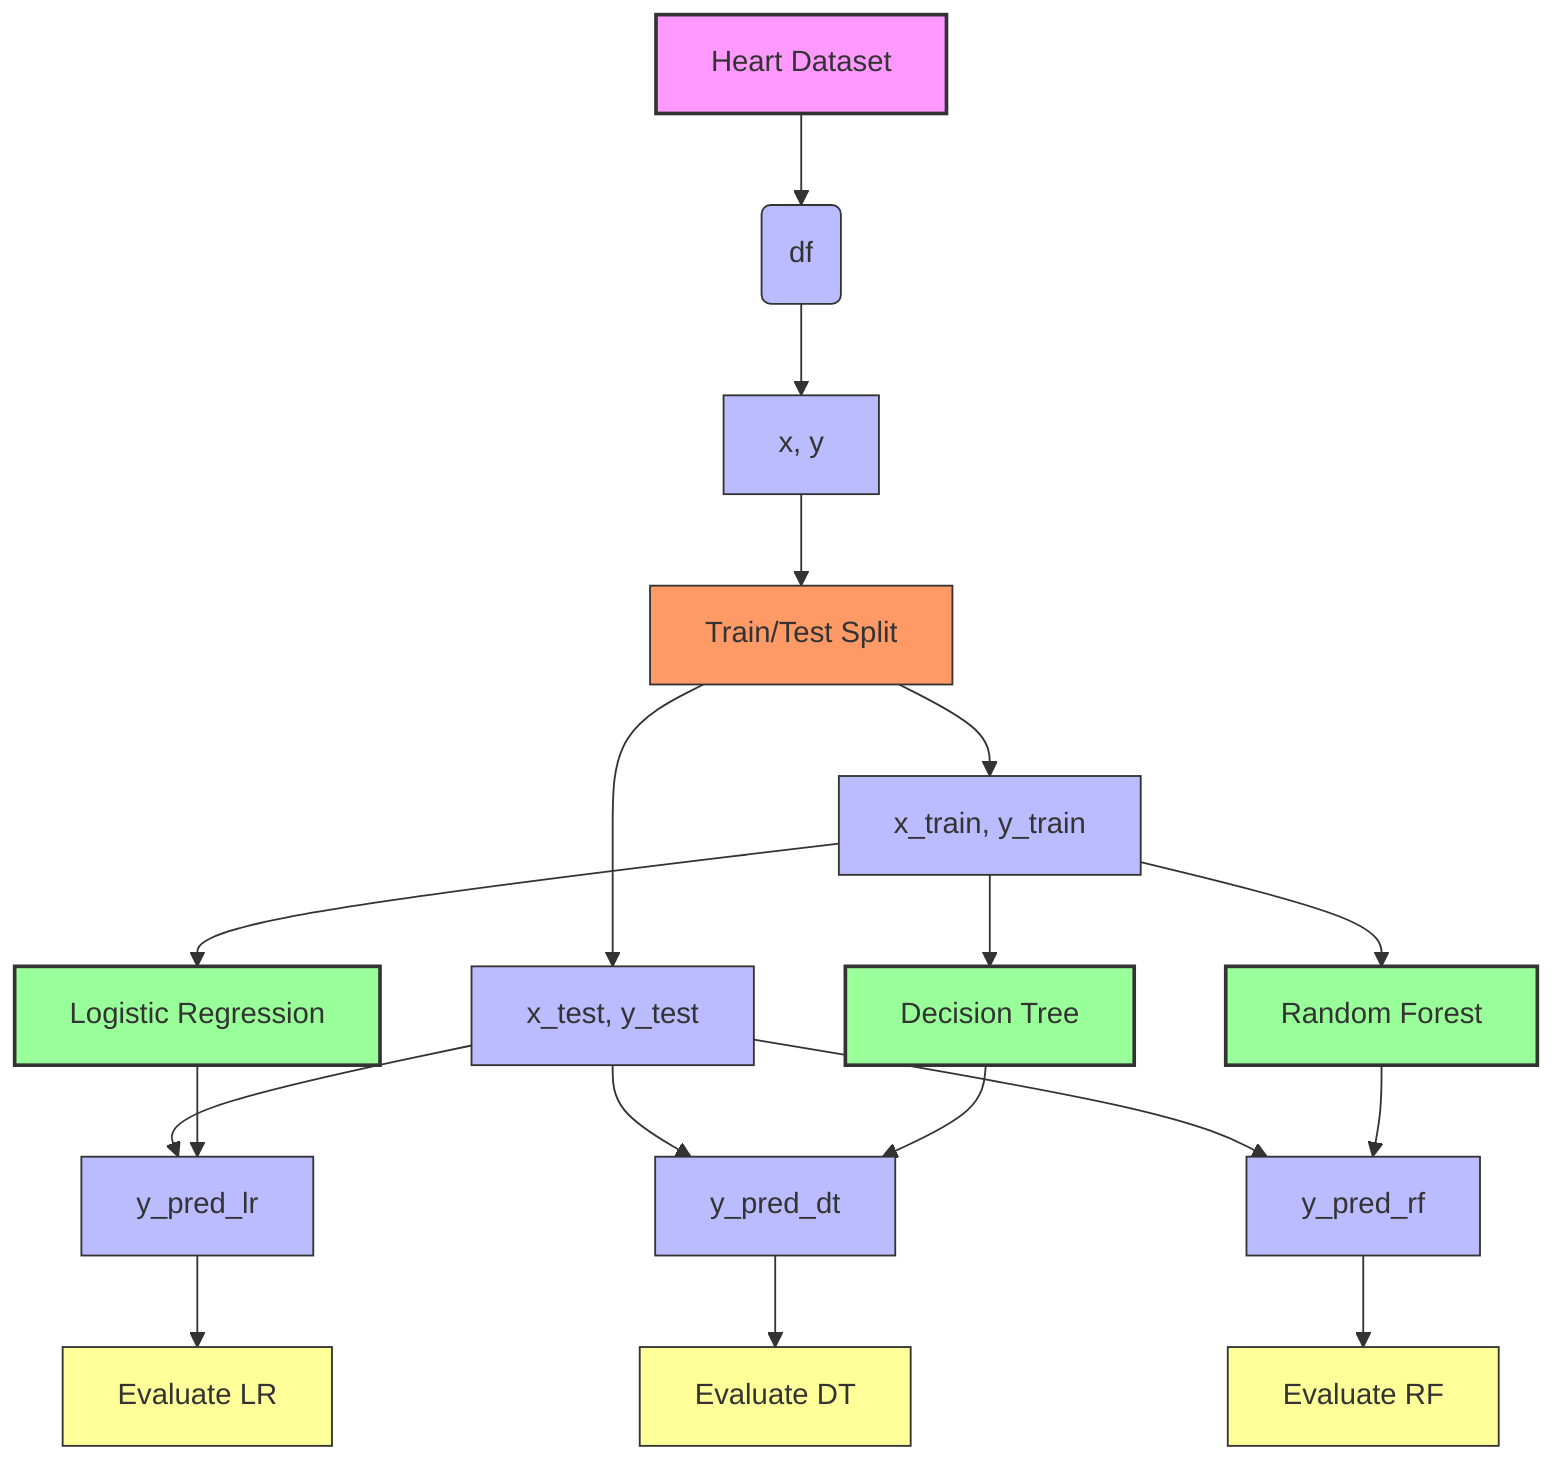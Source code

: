 flowchart TD
    %% Load Heart Dataset
    A[Heart Dataset]:::dataSource --> B(df):::dataVariable
    
    %% Data Preparation
    B --> C[x, y]:::dataVariable
    C --> D[Train/Test Split]:::process
    
    %% Train/Test Split
    D --> E[x_train, y_train]:::dataVariable
    D --> F[x_test, y_test]:::dataVariable
    
    %% Model Training
    E --> G[Logistic Regression]:::model
    E --> H[Decision Tree]:::model
    E --> I[Random Forest]:::model

    %% Predictions
    F --> J[y_pred_lr]:::dataVariable
    F --> K[y_pred_dt]:::dataVariable
    F --> L[y_pred_rf]:::dataVariable
    G --> J
    H --> K
    I --> L

    %% Model Evaluation
    J --> M[Evaluate LR]:::evaluation
    K --> N[Evaluate DT]:::evaluation
    L --> O[Evaluate RF]:::evaluation
    
    classDef dataSource fill:#f9f,stroke:#333,stroke-width:2px;
    classDef dataVariable fill:#bbf,stroke:#333,stroke-width:1px;
    classDef process fill:#f96,stroke:#333,stroke-width:1px;
    classDef model fill:#9f9,stroke:#333,stroke-width:2px;
    classDef evaluation fill:#ff9,stroke:#333,stroke-width:1px;